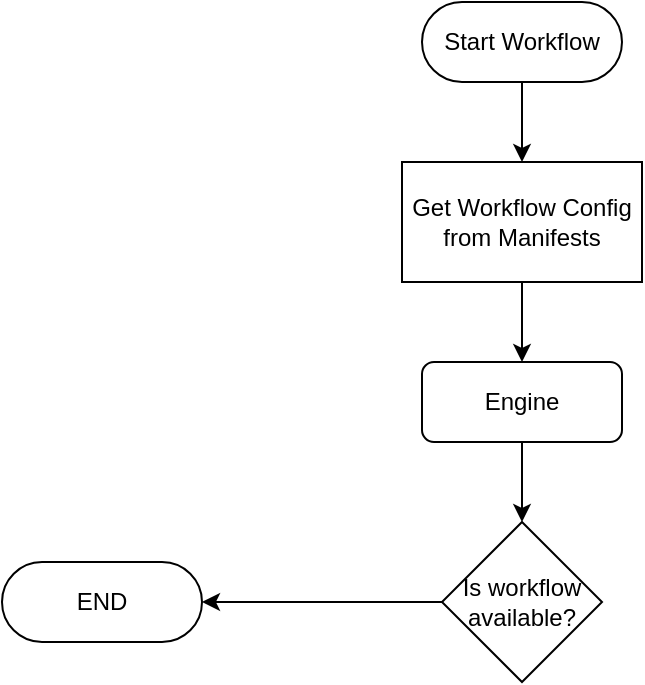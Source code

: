 <mxfile version="24.4.0" type="github">
  <diagram name="Page-1" id="J73xEGvbeloBa2jMlH-o">
    <mxGraphModel dx="1900" dy="522" grid="1" gridSize="10" guides="1" tooltips="1" connect="1" arrows="1" fold="1" page="1" pageScale="1" pageWidth="850" pageHeight="1100" math="0" shadow="0">
      <root>
        <mxCell id="0" />
        <mxCell id="1" parent="0" />
        <mxCell id="qgxbI171Fb-kcJdR1tKk-2" style="edgeStyle=orthogonalEdgeStyle;rounded=0;orthogonalLoop=1;jettySize=auto;html=1;" edge="1" parent="1" source="qgxbI171Fb-kcJdR1tKk-1">
          <mxGeometry relative="1" as="geometry">
            <mxPoint x="250" y="340" as="targetPoint" />
          </mxGeometry>
        </mxCell>
        <mxCell id="qgxbI171Fb-kcJdR1tKk-1" value="Engine" style="rounded=1;whiteSpace=wrap;html=1;" vertex="1" parent="1">
          <mxGeometry x="200" y="260" width="100" height="40" as="geometry" />
        </mxCell>
        <mxCell id="qgxbI171Fb-kcJdR1tKk-8" style="edgeStyle=orthogonalEdgeStyle;rounded=0;orthogonalLoop=1;jettySize=auto;html=1;exitX=0;exitY=0.5;exitDx=0;exitDy=0;" edge="1" parent="1" source="qgxbI171Fb-kcJdR1tKk-3">
          <mxGeometry relative="1" as="geometry">
            <mxPoint x="90" y="380" as="targetPoint" />
          </mxGeometry>
        </mxCell>
        <mxCell id="qgxbI171Fb-kcJdR1tKk-3" value="Is workflow available?" style="rhombus;whiteSpace=wrap;html=1;" vertex="1" parent="1">
          <mxGeometry x="210" y="340" width="80" height="80" as="geometry" />
        </mxCell>
        <mxCell id="qgxbI171Fb-kcJdR1tKk-5" style="edgeStyle=orthogonalEdgeStyle;rounded=0;orthogonalLoop=1;jettySize=auto;html=1;exitX=0.5;exitY=1;exitDx=0;exitDy=0;entryX=0.5;entryY=0;entryDx=0;entryDy=0;" edge="1" parent="1" source="qgxbI171Fb-kcJdR1tKk-6" target="qgxbI171Fb-kcJdR1tKk-1">
          <mxGeometry relative="1" as="geometry" />
        </mxCell>
        <mxCell id="qgxbI171Fb-kcJdR1tKk-4" value="Start Workflow" style="rounded=1;whiteSpace=wrap;html=1;arcSize=50;" vertex="1" parent="1">
          <mxGeometry x="200" y="80" width="100" height="40" as="geometry" />
        </mxCell>
        <mxCell id="qgxbI171Fb-kcJdR1tKk-7" value="" style="edgeStyle=orthogonalEdgeStyle;rounded=0;orthogonalLoop=1;jettySize=auto;html=1;exitX=0.5;exitY=1;exitDx=0;exitDy=0;entryX=0.5;entryY=0;entryDx=0;entryDy=0;" edge="1" parent="1" source="qgxbI171Fb-kcJdR1tKk-4" target="qgxbI171Fb-kcJdR1tKk-6">
          <mxGeometry relative="1" as="geometry">
            <mxPoint x="250" y="120" as="sourcePoint" />
            <mxPoint x="250" y="260" as="targetPoint" />
          </mxGeometry>
        </mxCell>
        <mxCell id="qgxbI171Fb-kcJdR1tKk-6" value="Get Workflow Config from Manifests" style="rounded=0;whiteSpace=wrap;html=1;" vertex="1" parent="1">
          <mxGeometry x="190" y="160" width="120" height="60" as="geometry" />
        </mxCell>
        <mxCell id="qgxbI171Fb-kcJdR1tKk-9" value="END" style="rounded=1;whiteSpace=wrap;html=1;arcSize=50;" vertex="1" parent="1">
          <mxGeometry x="-10" y="360" width="100" height="40" as="geometry" />
        </mxCell>
      </root>
    </mxGraphModel>
  </diagram>
</mxfile>

